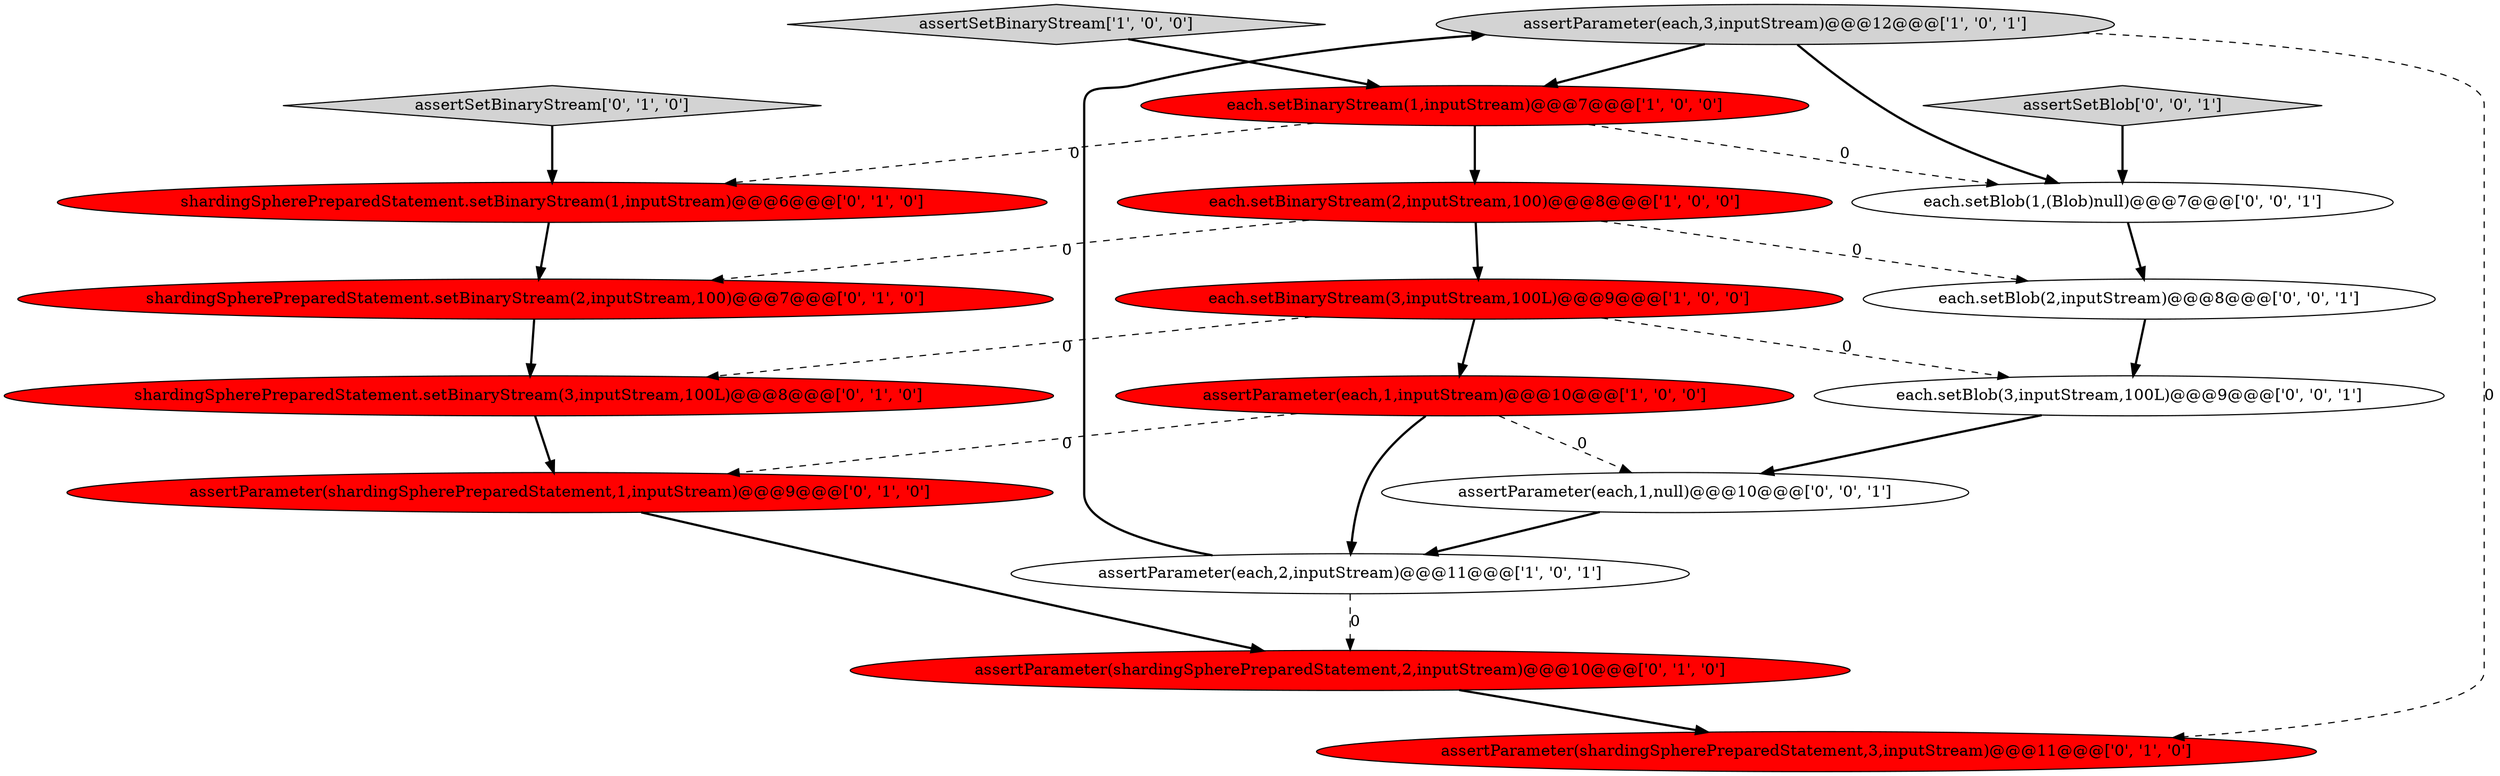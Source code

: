 digraph {
9 [style = filled, label = "shardingSpherePreparedStatement.setBinaryStream(3,inputStream,100L)@@@8@@@['0', '1', '0']", fillcolor = red, shape = ellipse image = "AAA1AAABBB2BBB"];
15 [style = filled, label = "each.setBlob(3,inputStream,100L)@@@9@@@['0', '0', '1']", fillcolor = white, shape = ellipse image = "AAA0AAABBB3BBB"];
11 [style = filled, label = "assertParameter(shardingSpherePreparedStatement,2,inputStream)@@@10@@@['0', '1', '0']", fillcolor = red, shape = ellipse image = "AAA1AAABBB2BBB"];
18 [style = filled, label = "assertParameter(each,1,null)@@@10@@@['0', '0', '1']", fillcolor = white, shape = ellipse image = "AAA0AAABBB3BBB"];
6 [style = filled, label = "assertParameter(each,2,inputStream)@@@11@@@['1', '0', '1']", fillcolor = white, shape = ellipse image = "AAA0AAABBB1BBB"];
8 [style = filled, label = "shardingSpherePreparedStatement.setBinaryStream(1,inputStream)@@@6@@@['0', '1', '0']", fillcolor = red, shape = ellipse image = "AAA1AAABBB2BBB"];
0 [style = filled, label = "assertSetBinaryStream['1', '0', '0']", fillcolor = lightgray, shape = diamond image = "AAA0AAABBB1BBB"];
5 [style = filled, label = "each.setBinaryStream(2,inputStream,100)@@@8@@@['1', '0', '0']", fillcolor = red, shape = ellipse image = "AAA1AAABBB1BBB"];
10 [style = filled, label = "assertParameter(shardingSpherePreparedStatement,1,inputStream)@@@9@@@['0', '1', '0']", fillcolor = red, shape = ellipse image = "AAA1AAABBB2BBB"];
1 [style = filled, label = "assertParameter(each,3,inputStream)@@@12@@@['1', '0', '1']", fillcolor = lightgray, shape = ellipse image = "AAA0AAABBB1BBB"];
14 [style = filled, label = "assertSetBlob['0', '0', '1']", fillcolor = lightgray, shape = diamond image = "AAA0AAABBB3BBB"];
2 [style = filled, label = "each.setBinaryStream(1,inputStream)@@@7@@@['1', '0', '0']", fillcolor = red, shape = ellipse image = "AAA1AAABBB1BBB"];
16 [style = filled, label = "each.setBlob(1,(Blob)null)@@@7@@@['0', '0', '1']", fillcolor = white, shape = ellipse image = "AAA0AAABBB3BBB"];
4 [style = filled, label = "each.setBinaryStream(3,inputStream,100L)@@@9@@@['1', '0', '0']", fillcolor = red, shape = ellipse image = "AAA1AAABBB1BBB"];
12 [style = filled, label = "assertSetBinaryStream['0', '1', '0']", fillcolor = lightgray, shape = diamond image = "AAA0AAABBB2BBB"];
13 [style = filled, label = "assertParameter(shardingSpherePreparedStatement,3,inputStream)@@@11@@@['0', '1', '0']", fillcolor = red, shape = ellipse image = "AAA1AAABBB2BBB"];
3 [style = filled, label = "assertParameter(each,1,inputStream)@@@10@@@['1', '0', '0']", fillcolor = red, shape = ellipse image = "AAA1AAABBB1BBB"];
17 [style = filled, label = "each.setBlob(2,inputStream)@@@8@@@['0', '0', '1']", fillcolor = white, shape = ellipse image = "AAA0AAABBB3BBB"];
7 [style = filled, label = "shardingSpherePreparedStatement.setBinaryStream(2,inputStream,100)@@@7@@@['0', '1', '0']", fillcolor = red, shape = ellipse image = "AAA1AAABBB2BBB"];
14->16 [style = bold, label=""];
4->3 [style = bold, label=""];
3->18 [style = dashed, label="0"];
0->2 [style = bold, label=""];
6->11 [style = dashed, label="0"];
3->6 [style = bold, label=""];
16->17 [style = bold, label=""];
9->10 [style = bold, label=""];
2->8 [style = dashed, label="0"];
15->18 [style = bold, label=""];
8->7 [style = bold, label=""];
1->13 [style = dashed, label="0"];
7->9 [style = bold, label=""];
6->1 [style = bold, label=""];
4->9 [style = dashed, label="0"];
5->17 [style = dashed, label="0"];
18->6 [style = bold, label=""];
1->16 [style = bold, label=""];
12->8 [style = bold, label=""];
4->15 [style = dashed, label="0"];
2->16 [style = dashed, label="0"];
11->13 [style = bold, label=""];
5->4 [style = bold, label=""];
17->15 [style = bold, label=""];
1->2 [style = bold, label=""];
3->10 [style = dashed, label="0"];
5->7 [style = dashed, label="0"];
2->5 [style = bold, label=""];
10->11 [style = bold, label=""];
}
